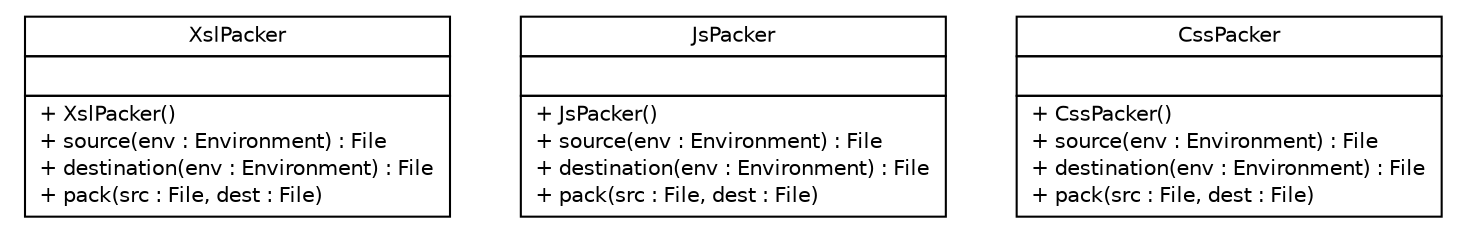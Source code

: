 #!/usr/local/bin/dot
#
# Class diagram 
# Generated by UMLGraph version 5.1 (http://www.umlgraph.org/)
#

digraph G {
	edge [fontname="Helvetica",fontsize=10,labelfontname="Helvetica",labelfontsize=10];
	node [fontname="Helvetica",fontsize=10,shape=plaintext];
	nodesep=0.25;
	ranksep=0.5;
	// com.rexsl.maven.packers.XslPacker
	c36 [label=<<table title="com.rexsl.maven.packers.XslPacker" border="0" cellborder="1" cellspacing="0" cellpadding="2" port="p" href="./XslPacker.html">
		<tr><td><table border="0" cellspacing="0" cellpadding="1">
<tr><td align="center" balign="center"> XslPacker </td></tr>
		</table></td></tr>
		<tr><td><table border="0" cellspacing="0" cellpadding="1">
<tr><td align="left" balign="left">  </td></tr>
		</table></td></tr>
		<tr><td><table border="0" cellspacing="0" cellpadding="1">
<tr><td align="left" balign="left"> + XslPacker() </td></tr>
<tr><td align="left" balign="left"> + source(env : Environment) : File </td></tr>
<tr><td align="left" balign="left"> + destination(env : Environment) : File </td></tr>
<tr><td align="left" balign="left"> + pack(src : File, dest : File) </td></tr>
		</table></td></tr>
		</table>>, fontname="Helvetica", fontcolor="black", fontsize=10.0];
	// com.rexsl.maven.packers.JsPacker
	c37 [label=<<table title="com.rexsl.maven.packers.JsPacker" border="0" cellborder="1" cellspacing="0" cellpadding="2" port="p" href="./JsPacker.html">
		<tr><td><table border="0" cellspacing="0" cellpadding="1">
<tr><td align="center" balign="center"> JsPacker </td></tr>
		</table></td></tr>
		<tr><td><table border="0" cellspacing="0" cellpadding="1">
<tr><td align="left" balign="left">  </td></tr>
		</table></td></tr>
		<tr><td><table border="0" cellspacing="0" cellpadding="1">
<tr><td align="left" balign="left"> + JsPacker() </td></tr>
<tr><td align="left" balign="left"> + source(env : Environment) : File </td></tr>
<tr><td align="left" balign="left"> + destination(env : Environment) : File </td></tr>
<tr><td align="left" balign="left"> + pack(src : File, dest : File) </td></tr>
		</table></td></tr>
		</table>>, fontname="Helvetica", fontcolor="black", fontsize=10.0];
	// com.rexsl.maven.packers.CssPacker
	c38 [label=<<table title="com.rexsl.maven.packers.CssPacker" border="0" cellborder="1" cellspacing="0" cellpadding="2" port="p" href="./CssPacker.html">
		<tr><td><table border="0" cellspacing="0" cellpadding="1">
<tr><td align="center" balign="center"> CssPacker </td></tr>
		</table></td></tr>
		<tr><td><table border="0" cellspacing="0" cellpadding="1">
<tr><td align="left" balign="left">  </td></tr>
		</table></td></tr>
		<tr><td><table border="0" cellspacing="0" cellpadding="1">
<tr><td align="left" balign="left"> + CssPacker() </td></tr>
<tr><td align="left" balign="left"> + source(env : Environment) : File </td></tr>
<tr><td align="left" balign="left"> + destination(env : Environment) : File </td></tr>
<tr><td align="left" balign="left"> + pack(src : File, dest : File) </td></tr>
		</table></td></tr>
		</table>>, fontname="Helvetica", fontcolor="black", fontsize=10.0];
}

